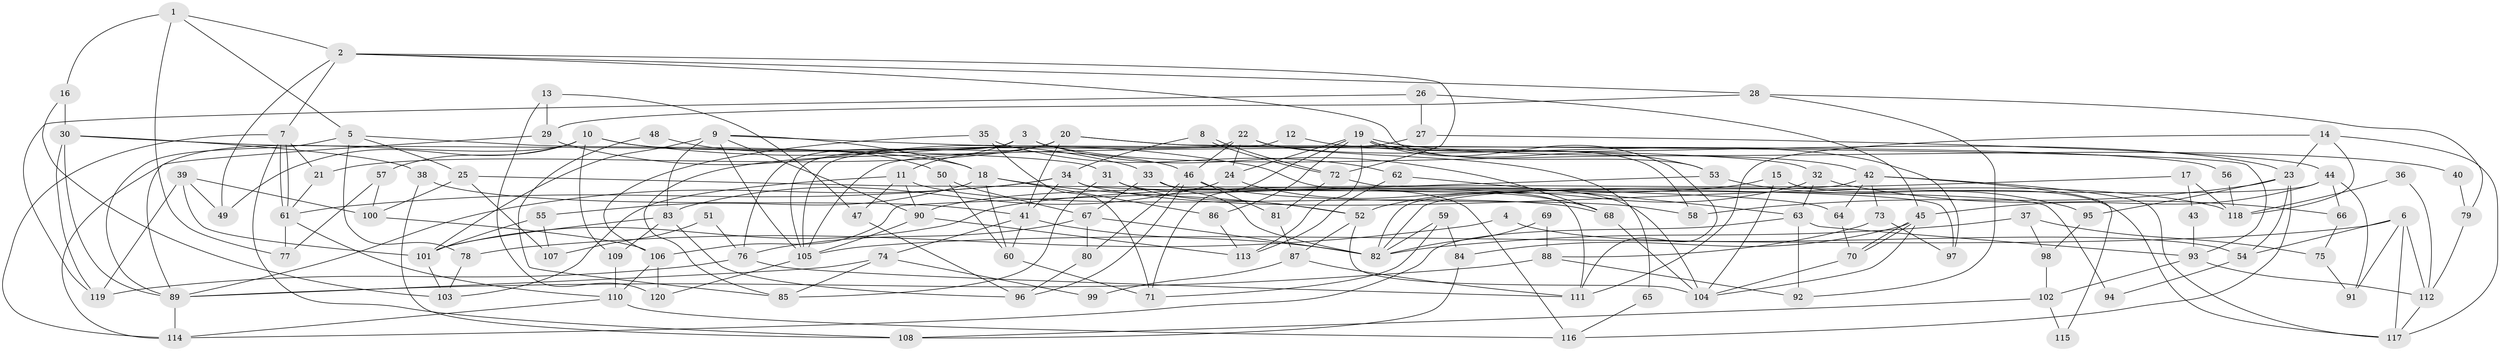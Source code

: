 // coarse degree distribution, {5: 0.15789473684210525, 8: 0.06578947368421052, 4: 0.17105263157894737, 2: 0.09210526315789473, 6: 0.15789473684210525, 7: 0.14473684210526316, 3: 0.18421052631578946, 12: 0.013157894736842105, 9: 0.013157894736842105}
// Generated by graph-tools (version 1.1) at 2025/52/02/27/25 19:52:08]
// undirected, 120 vertices, 240 edges
graph export_dot {
graph [start="1"]
  node [color=gray90,style=filled];
  1;
  2;
  3;
  4;
  5;
  6;
  7;
  8;
  9;
  10;
  11;
  12;
  13;
  14;
  15;
  16;
  17;
  18;
  19;
  20;
  21;
  22;
  23;
  24;
  25;
  26;
  27;
  28;
  29;
  30;
  31;
  32;
  33;
  34;
  35;
  36;
  37;
  38;
  39;
  40;
  41;
  42;
  43;
  44;
  45;
  46;
  47;
  48;
  49;
  50;
  51;
  52;
  53;
  54;
  55;
  56;
  57;
  58;
  59;
  60;
  61;
  62;
  63;
  64;
  65;
  66;
  67;
  68;
  69;
  70;
  71;
  72;
  73;
  74;
  75;
  76;
  77;
  78;
  79;
  80;
  81;
  82;
  83;
  84;
  85;
  86;
  87;
  88;
  89;
  90;
  91;
  92;
  93;
  94;
  95;
  96;
  97;
  98;
  99;
  100;
  101;
  102;
  103;
  104;
  105;
  106;
  107;
  108;
  109;
  110;
  111;
  112;
  113;
  114;
  115;
  116;
  117;
  118;
  119;
  120;
  1 -- 2;
  1 -- 16;
  1 -- 5;
  1 -- 77;
  2 -- 53;
  2 -- 72;
  2 -- 7;
  2 -- 28;
  2 -- 49;
  3 -- 68;
  3 -- 76;
  3 -- 11;
  3 -- 42;
  4 -- 54;
  4 -- 78;
  5 -- 89;
  5 -- 18;
  5 -- 25;
  5 -- 78;
  6 -- 117;
  6 -- 105;
  6 -- 54;
  6 -- 91;
  6 -- 112;
  7 -- 61;
  7 -- 61;
  7 -- 21;
  7 -- 108;
  7 -- 114;
  8 -- 34;
  8 -- 72;
  8 -- 72;
  9 -- 18;
  9 -- 105;
  9 -- 32;
  9 -- 83;
  9 -- 90;
  9 -- 101;
  10 -- 109;
  10 -- 114;
  10 -- 46;
  10 -- 49;
  10 -- 57;
  10 -- 104;
  11 -- 68;
  11 -- 47;
  11 -- 90;
  11 -- 103;
  12 -- 23;
  12 -- 105;
  13 -- 29;
  13 -- 47;
  13 -- 120;
  14 -- 111;
  14 -- 117;
  14 -- 23;
  14 -- 118;
  15 -- 117;
  15 -- 90;
  15 -- 104;
  16 -- 30;
  16 -- 103;
  17 -- 118;
  17 -- 101;
  17 -- 43;
  18 -- 60;
  18 -- 52;
  18 -- 55;
  18 -- 86;
  19 -- 53;
  19 -- 113;
  19 -- 24;
  19 -- 40;
  19 -- 58;
  19 -- 71;
  19 -- 86;
  19 -- 111;
  20 -- 41;
  20 -- 85;
  20 -- 21;
  20 -- 56;
  20 -- 93;
  21 -- 61;
  22 -- 24;
  22 -- 46;
  22 -- 65;
  22 -- 97;
  22 -- 105;
  23 -- 58;
  23 -- 54;
  23 -- 95;
  23 -- 116;
  24 -- 83;
  24 -- 68;
  25 -- 100;
  25 -- 64;
  25 -- 107;
  26 -- 119;
  26 -- 45;
  26 -- 27;
  27 -- 105;
  27 -- 44;
  28 -- 92;
  28 -- 29;
  28 -- 79;
  29 -- 33;
  29 -- 89;
  30 -- 38;
  30 -- 89;
  30 -- 31;
  30 -- 119;
  31 -- 52;
  31 -- 85;
  31 -- 116;
  32 -- 52;
  32 -- 63;
  32 -- 66;
  33 -- 67;
  33 -- 82;
  33 -- 111;
  34 -- 61;
  34 -- 89;
  34 -- 41;
  34 -- 94;
  34 -- 118;
  35 -- 106;
  35 -- 62;
  35 -- 71;
  36 -- 112;
  36 -- 118;
  37 -- 82;
  37 -- 75;
  37 -- 98;
  38 -- 108;
  38 -- 41;
  39 -- 100;
  39 -- 49;
  39 -- 101;
  39 -- 119;
  40 -- 79;
  41 -- 82;
  41 -- 60;
  41 -- 74;
  42 -- 64;
  42 -- 73;
  42 -- 82;
  42 -- 115;
  42 -- 117;
  43 -- 93;
  44 -- 45;
  44 -- 66;
  44 -- 82;
  44 -- 91;
  45 -- 104;
  45 -- 70;
  45 -- 70;
  45 -- 84;
  46 -- 80;
  46 -- 58;
  46 -- 81;
  46 -- 96;
  47 -- 96;
  48 -- 85;
  48 -- 50;
  50 -- 60;
  50 -- 67;
  51 -- 76;
  51 -- 107;
  52 -- 104;
  52 -- 87;
  53 -- 95;
  53 -- 106;
  54 -- 94;
  55 -- 101;
  55 -- 107;
  56 -- 118;
  57 -- 77;
  57 -- 100;
  59 -- 71;
  59 -- 82;
  59 -- 84;
  60 -- 71;
  61 -- 77;
  61 -- 110;
  62 -- 63;
  62 -- 113;
  63 -- 114;
  63 -- 92;
  63 -- 93;
  64 -- 70;
  65 -- 116;
  66 -- 75;
  67 -- 76;
  67 -- 82;
  67 -- 80;
  68 -- 104;
  69 -- 82;
  69 -- 88;
  70 -- 104;
  72 -- 81;
  72 -- 97;
  73 -- 97;
  73 -- 88;
  74 -- 89;
  74 -- 85;
  74 -- 99;
  75 -- 91;
  76 -- 111;
  76 -- 119;
  78 -- 103;
  79 -- 112;
  80 -- 96;
  81 -- 87;
  83 -- 101;
  83 -- 96;
  83 -- 109;
  84 -- 108;
  86 -- 113;
  87 -- 111;
  87 -- 99;
  88 -- 89;
  88 -- 92;
  89 -- 114;
  90 -- 105;
  90 -- 113;
  93 -- 102;
  93 -- 112;
  95 -- 98;
  98 -- 102;
  100 -- 106;
  101 -- 103;
  102 -- 108;
  102 -- 115;
  105 -- 120;
  106 -- 110;
  106 -- 120;
  109 -- 110;
  110 -- 116;
  110 -- 114;
  112 -- 117;
}
